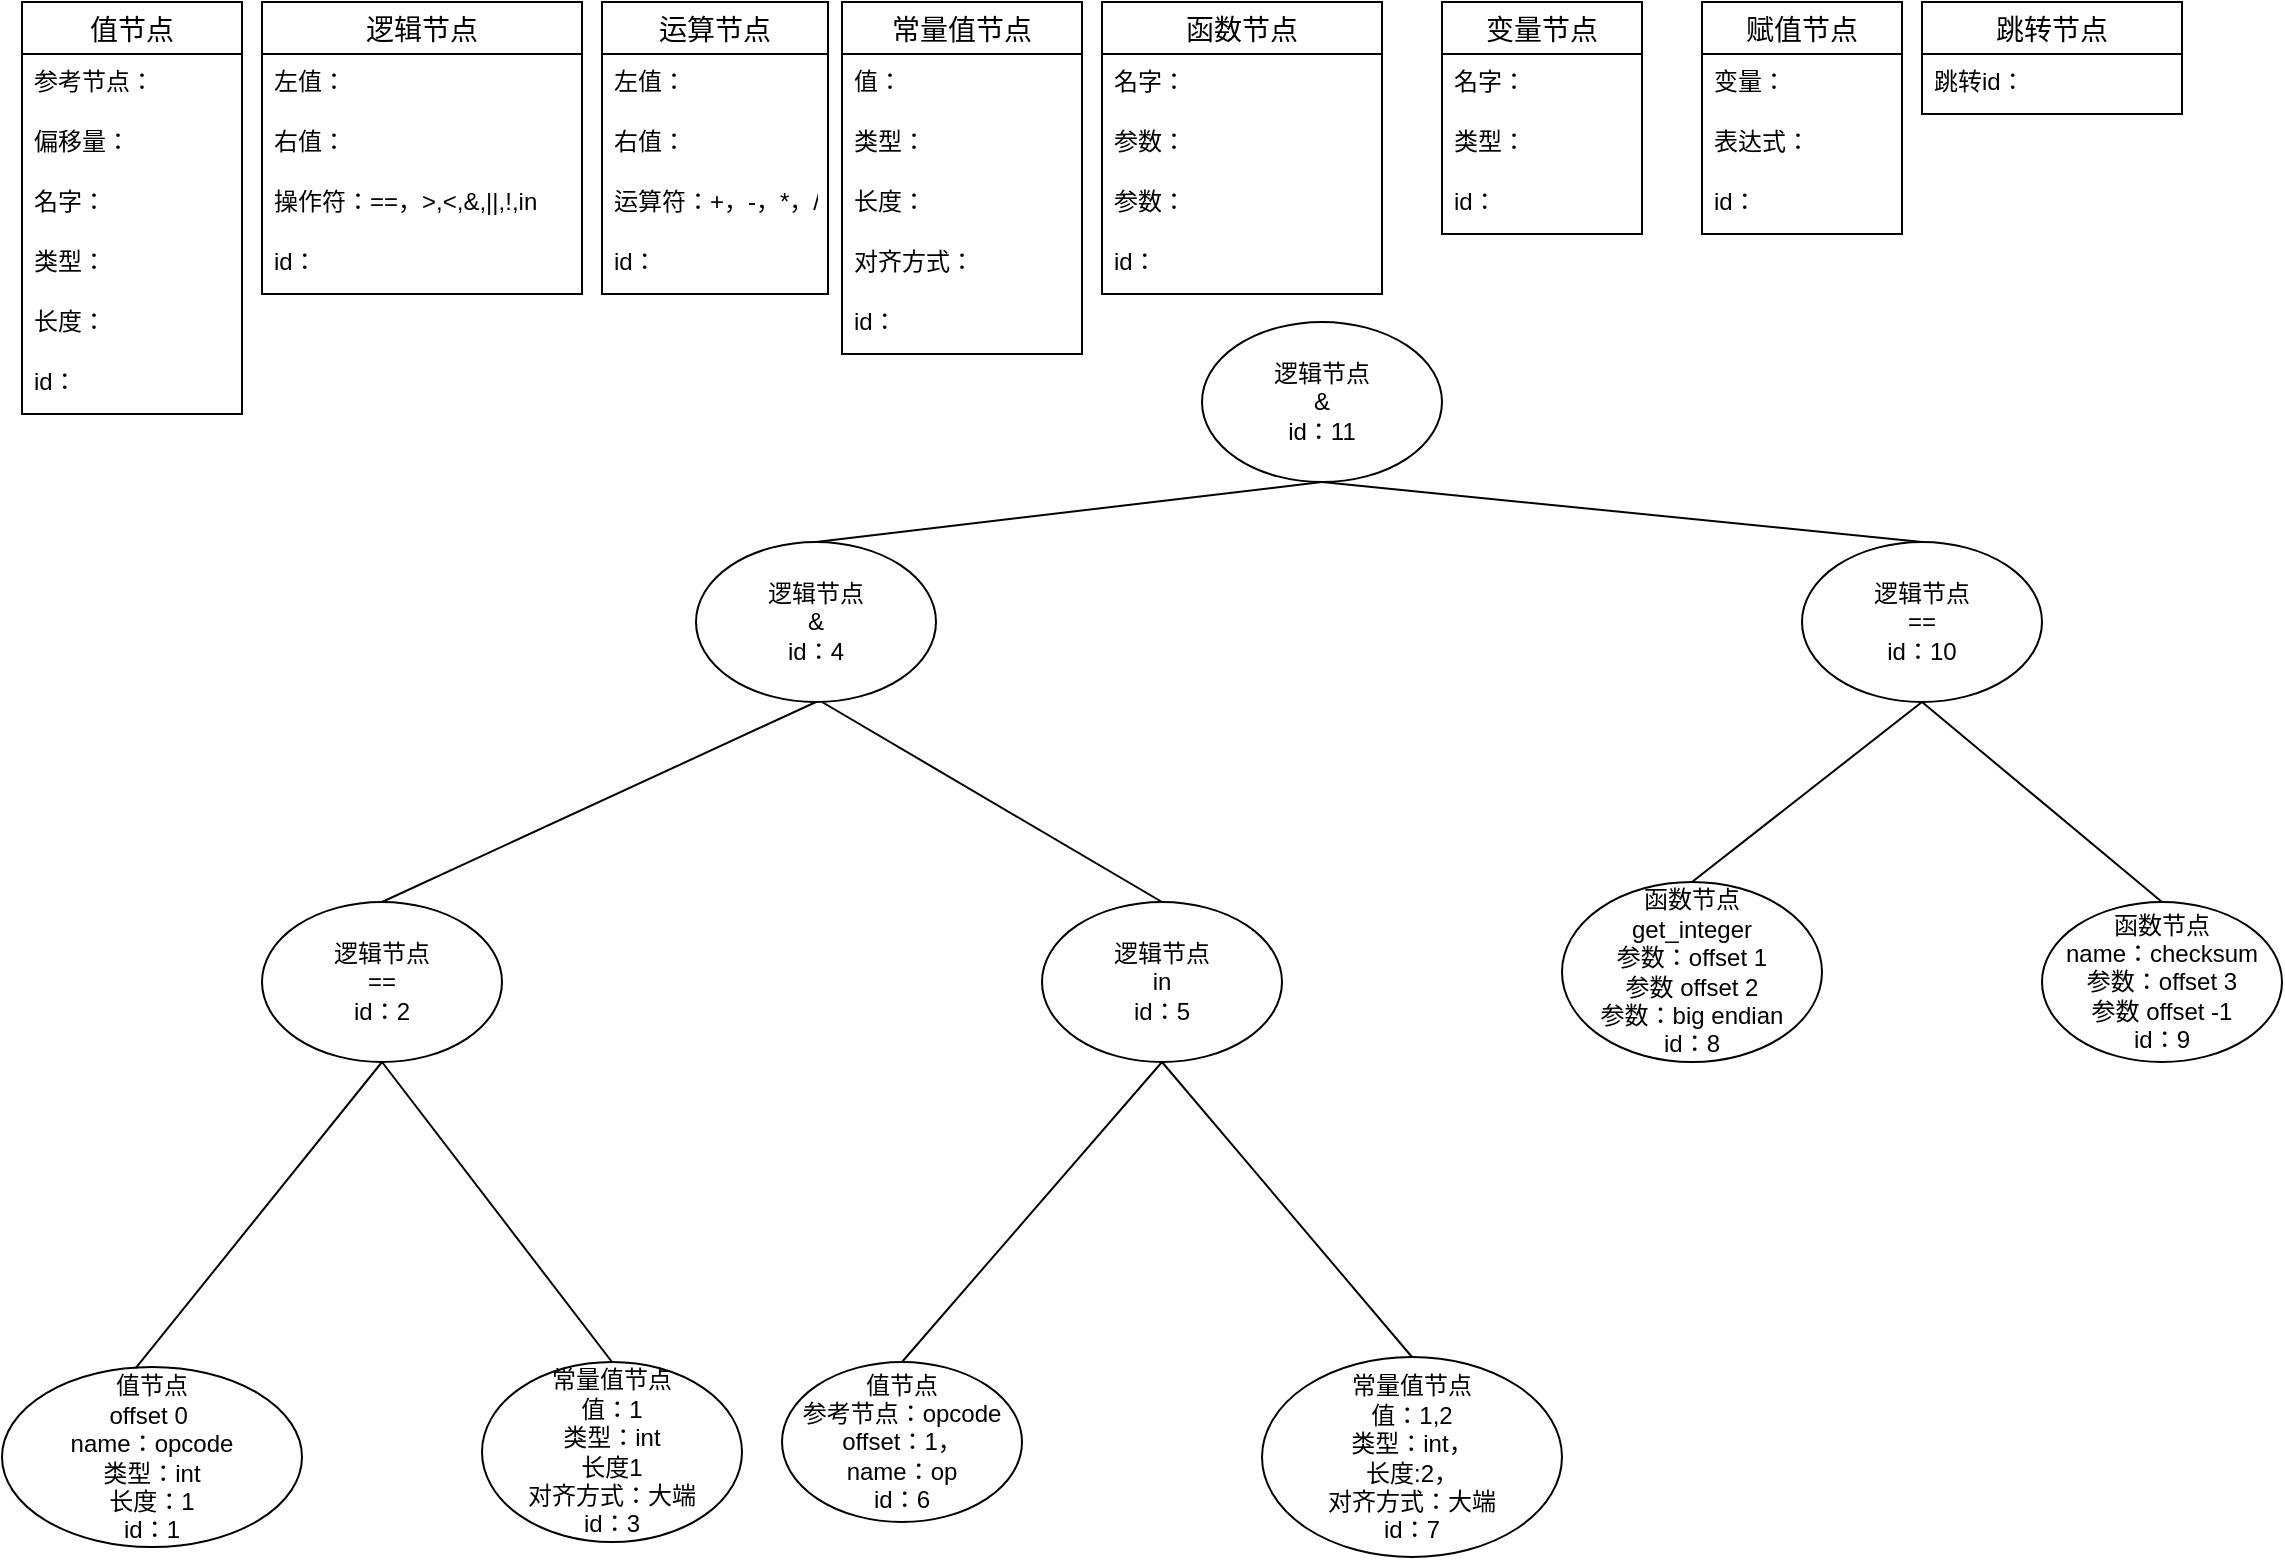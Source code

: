 <mxfile version="17.1.3" type="github">
  <diagram id="O3vF5IVw8UJ3JbansQLu" name="Page-1">
    <mxGraphModel dx="1589" dy="374" grid="1" gridSize="10" guides="1" tooltips="1" connect="1" arrows="1" fold="1" page="1" pageScale="1" pageWidth="827" pageHeight="1169" math="0" shadow="0">
      <root>
        <mxCell id="0" />
        <mxCell id="1" parent="0" />
        <mxCell id="PzEa61WQFkLlJApvxR5u-28" value="值节点" style="swimlane;fontStyle=0;childLayout=stackLayout;horizontal=1;startSize=26;horizontalStack=0;resizeParent=1;resizeParentMax=0;resizeLast=0;collapsible=1;marginBottom=0;align=center;fontSize=14;" parent="1" vertex="1">
          <mxGeometry x="-810" y="10" width="110" height="206" as="geometry">
            <mxRectangle x="455" y="820" width="50" height="26" as="alternateBounds" />
          </mxGeometry>
        </mxCell>
        <mxCell id="PzEa61WQFkLlJApvxR5u-29" value="参考节点：" style="text;strokeColor=none;fillColor=none;spacingLeft=4;spacingRight=4;overflow=hidden;rotatable=0;points=[[0,0.5],[1,0.5]];portConstraint=eastwest;fontSize=12;" parent="PzEa61WQFkLlJApvxR5u-28" vertex="1">
          <mxGeometry y="26" width="110" height="30" as="geometry" />
        </mxCell>
        <mxCell id="PzEa61WQFkLlJApvxR5u-30" value="偏移量：" style="text;strokeColor=none;fillColor=none;spacingLeft=4;spacingRight=4;overflow=hidden;rotatable=0;points=[[0,0.5],[1,0.5]];portConstraint=eastwest;fontSize=12;" parent="PzEa61WQFkLlJApvxR5u-28" vertex="1">
          <mxGeometry y="56" width="110" height="30" as="geometry" />
        </mxCell>
        <mxCell id="PzEa61WQFkLlJApvxR5u-60" value="名字：" style="text;strokeColor=none;fillColor=none;spacingLeft=4;spacingRight=4;overflow=hidden;rotatable=0;points=[[0,0.5],[1,0.5]];portConstraint=eastwest;fontSize=12;" parent="PzEa61WQFkLlJApvxR5u-28" vertex="1">
          <mxGeometry y="86" width="110" height="30" as="geometry" />
        </mxCell>
        <mxCell id="PzEa61WQFkLlJApvxR5u-65" value="类型：" style="text;strokeColor=none;fillColor=none;spacingLeft=4;spacingRight=4;overflow=hidden;rotatable=0;points=[[0,0.5],[1,0.5]];portConstraint=eastwest;fontSize=12;" parent="PzEa61WQFkLlJApvxR5u-28" vertex="1">
          <mxGeometry y="116" width="110" height="30" as="geometry" />
        </mxCell>
        <mxCell id="PzEa61WQFkLlJApvxR5u-126" value="长度：" style="text;strokeColor=none;fillColor=none;spacingLeft=4;spacingRight=4;overflow=hidden;rotatable=0;points=[[0,0.5],[1,0.5]];portConstraint=eastwest;fontSize=12;" parent="PzEa61WQFkLlJApvxR5u-28" vertex="1">
          <mxGeometry y="146" width="110" height="30" as="geometry" />
        </mxCell>
        <mxCell id="e8jfiabRRH70pPxa-1ID-1" value="id：" style="text;strokeColor=none;fillColor=none;spacingLeft=4;spacingRight=4;overflow=hidden;rotatable=0;points=[[0,0.5],[1,0.5]];portConstraint=eastwest;fontSize=12;" vertex="1" parent="PzEa61WQFkLlJApvxR5u-28">
          <mxGeometry y="176" width="110" height="30" as="geometry" />
        </mxCell>
        <mxCell id="PzEa61WQFkLlJApvxR5u-32" value="逻辑节点" style="swimlane;fontStyle=0;childLayout=stackLayout;horizontal=1;startSize=26;horizontalStack=0;resizeParent=1;resizeParentMax=0;resizeLast=0;collapsible=1;marginBottom=0;align=center;fontSize=14;" parent="1" vertex="1">
          <mxGeometry x="-690" y="10" width="160" height="146" as="geometry" />
        </mxCell>
        <mxCell id="PzEa61WQFkLlJApvxR5u-33" value="左值：" style="text;strokeColor=none;fillColor=none;spacingLeft=4;spacingRight=4;overflow=hidden;rotatable=0;points=[[0,0.5],[1,0.5]];portConstraint=eastwest;fontSize=12;" parent="PzEa61WQFkLlJApvxR5u-32" vertex="1">
          <mxGeometry y="26" width="160" height="30" as="geometry" />
        </mxCell>
        <mxCell id="PzEa61WQFkLlJApvxR5u-34" value="右值：" style="text;strokeColor=none;fillColor=none;spacingLeft=4;spacingRight=4;overflow=hidden;rotatable=0;points=[[0,0.5],[1,0.5]];portConstraint=eastwest;fontSize=12;" parent="PzEa61WQFkLlJApvxR5u-32" vertex="1">
          <mxGeometry y="56" width="160" height="30" as="geometry" />
        </mxCell>
        <mxCell id="PzEa61WQFkLlJApvxR5u-35" value="操作符：==，&gt;,&lt;,&amp;,||,!,in" style="text;strokeColor=none;fillColor=none;spacingLeft=4;spacingRight=4;overflow=hidden;rotatable=0;points=[[0,0.5],[1,0.5]];portConstraint=eastwest;fontSize=12;" parent="PzEa61WQFkLlJApvxR5u-32" vertex="1">
          <mxGeometry y="86" width="160" height="30" as="geometry" />
        </mxCell>
        <mxCell id="e8jfiabRRH70pPxa-1ID-2" value="id：" style="text;strokeColor=none;fillColor=none;spacingLeft=4;spacingRight=4;overflow=hidden;rotatable=0;points=[[0,0.5],[1,0.5]];portConstraint=eastwest;fontSize=12;" vertex="1" parent="PzEa61WQFkLlJApvxR5u-32">
          <mxGeometry y="116" width="160" height="30" as="geometry" />
        </mxCell>
        <mxCell id="PzEa61WQFkLlJApvxR5u-66" value="运算节点" style="swimlane;fontStyle=0;childLayout=stackLayout;horizontal=1;startSize=26;horizontalStack=0;resizeParent=1;resizeParentMax=0;resizeLast=0;collapsible=1;marginBottom=0;align=center;fontSize=14;" parent="1" vertex="1">
          <mxGeometry x="-520" y="10" width="113" height="146" as="geometry" />
        </mxCell>
        <mxCell id="PzEa61WQFkLlJApvxR5u-67" value="左值：" style="text;strokeColor=none;fillColor=none;spacingLeft=4;spacingRight=4;overflow=hidden;rotatable=0;points=[[0,0.5],[1,0.5]];portConstraint=eastwest;fontSize=12;" parent="PzEa61WQFkLlJApvxR5u-66" vertex="1">
          <mxGeometry y="26" width="113" height="30" as="geometry" />
        </mxCell>
        <mxCell id="PzEa61WQFkLlJApvxR5u-68" value="右值：" style="text;strokeColor=none;fillColor=none;spacingLeft=4;spacingRight=4;overflow=hidden;rotatable=0;points=[[0,0.5],[1,0.5]];portConstraint=eastwest;fontSize=12;" parent="PzEa61WQFkLlJApvxR5u-66" vertex="1">
          <mxGeometry y="56" width="113" height="30" as="geometry" />
        </mxCell>
        <mxCell id="PzEa61WQFkLlJApvxR5u-69" value="运算符：+，-，*，/" style="text;strokeColor=none;fillColor=none;spacingLeft=4;spacingRight=4;overflow=hidden;rotatable=0;points=[[0,0.5],[1,0.5]];portConstraint=eastwest;fontSize=12;" parent="PzEa61WQFkLlJApvxR5u-66" vertex="1">
          <mxGeometry y="86" width="113" height="30" as="geometry" />
        </mxCell>
        <mxCell id="e8jfiabRRH70pPxa-1ID-3" value="id：" style="text;strokeColor=none;fillColor=none;spacingLeft=4;spacingRight=4;overflow=hidden;rotatable=0;points=[[0,0.5],[1,0.5]];portConstraint=eastwest;fontSize=12;" vertex="1" parent="PzEa61WQFkLlJApvxR5u-66">
          <mxGeometry y="116" width="113" height="30" as="geometry" />
        </mxCell>
        <mxCell id="PzEa61WQFkLlJApvxR5u-70" value="常量值节点" style="swimlane;fontStyle=0;childLayout=stackLayout;horizontal=1;startSize=26;horizontalStack=0;resizeParent=1;resizeParentMax=0;resizeLast=0;collapsible=1;marginBottom=0;align=center;fontSize=14;" parent="1" vertex="1">
          <mxGeometry x="-400" y="10" width="120" height="176" as="geometry" />
        </mxCell>
        <mxCell id="PzEa61WQFkLlJApvxR5u-71" value="值：" style="text;strokeColor=none;fillColor=none;spacingLeft=4;spacingRight=4;overflow=hidden;rotatable=0;points=[[0,0.5],[1,0.5]];portConstraint=eastwest;fontSize=12;" parent="PzEa61WQFkLlJApvxR5u-70" vertex="1">
          <mxGeometry y="26" width="120" height="30" as="geometry" />
        </mxCell>
        <mxCell id="PzEa61WQFkLlJApvxR5u-72" value="类型：" style="text;strokeColor=none;fillColor=none;spacingLeft=4;spacingRight=4;overflow=hidden;rotatable=0;points=[[0,0.5],[1,0.5]];portConstraint=eastwest;fontSize=12;" parent="PzEa61WQFkLlJApvxR5u-70" vertex="1">
          <mxGeometry y="56" width="120" height="30" as="geometry" />
        </mxCell>
        <mxCell id="PzEa61WQFkLlJApvxR5u-73" value="长度：" style="text;strokeColor=none;fillColor=none;spacingLeft=4;spacingRight=4;overflow=hidden;rotatable=0;points=[[0,0.5],[1,0.5]];portConstraint=eastwest;fontSize=12;" parent="PzEa61WQFkLlJApvxR5u-70" vertex="1">
          <mxGeometry y="86" width="120" height="30" as="geometry" />
        </mxCell>
        <mxCell id="PzEa61WQFkLlJApvxR5u-74" value="对齐方式：" style="text;strokeColor=none;fillColor=none;spacingLeft=4;spacingRight=4;overflow=hidden;rotatable=0;points=[[0,0.5],[1,0.5]];portConstraint=eastwest;fontSize=12;" parent="PzEa61WQFkLlJApvxR5u-70" vertex="1">
          <mxGeometry y="116" width="120" height="30" as="geometry" />
        </mxCell>
        <mxCell id="e8jfiabRRH70pPxa-1ID-4" value="id：" style="text;strokeColor=none;fillColor=none;spacingLeft=4;spacingRight=4;overflow=hidden;rotatable=0;points=[[0,0.5],[1,0.5]];portConstraint=eastwest;fontSize=12;" vertex="1" parent="PzEa61WQFkLlJApvxR5u-70">
          <mxGeometry y="146" width="120" height="30" as="geometry" />
        </mxCell>
        <mxCell id="PzEa61WQFkLlJApvxR5u-75" value="函数节点" style="swimlane;fontStyle=0;childLayout=stackLayout;horizontal=1;startSize=26;horizontalStack=0;resizeParent=1;resizeParentMax=0;resizeLast=0;collapsible=1;marginBottom=0;align=center;fontSize=14;" parent="1" vertex="1">
          <mxGeometry x="-270" y="10" width="140" height="146" as="geometry" />
        </mxCell>
        <mxCell id="PzEa61WQFkLlJApvxR5u-76" value="名字：" style="text;strokeColor=none;fillColor=none;spacingLeft=4;spacingRight=4;overflow=hidden;rotatable=0;points=[[0,0.5],[1,0.5]];portConstraint=eastwest;fontSize=12;" parent="PzEa61WQFkLlJApvxR5u-75" vertex="1">
          <mxGeometry y="26" width="140" height="30" as="geometry" />
        </mxCell>
        <mxCell id="PzEa61WQFkLlJApvxR5u-77" value="参数：" style="text;strokeColor=none;fillColor=none;spacingLeft=4;spacingRight=4;overflow=hidden;rotatable=0;points=[[0,0.5],[1,0.5]];portConstraint=eastwest;fontSize=12;" parent="PzEa61WQFkLlJApvxR5u-75" vertex="1">
          <mxGeometry y="56" width="140" height="30" as="geometry" />
        </mxCell>
        <mxCell id="PzEa61WQFkLlJApvxR5u-78" value="参数：" style="text;strokeColor=none;fillColor=none;spacingLeft=4;spacingRight=4;overflow=hidden;rotatable=0;points=[[0,0.5],[1,0.5]];portConstraint=eastwest;fontSize=12;" parent="PzEa61WQFkLlJApvxR5u-75" vertex="1">
          <mxGeometry y="86" width="140" height="30" as="geometry" />
        </mxCell>
        <mxCell id="e8jfiabRRH70pPxa-1ID-5" value="id：" style="text;strokeColor=none;fillColor=none;spacingLeft=4;spacingRight=4;overflow=hidden;rotatable=0;points=[[0,0.5],[1,0.5]];portConstraint=eastwest;fontSize=12;" vertex="1" parent="PzEa61WQFkLlJApvxR5u-75">
          <mxGeometry y="116" width="140" height="30" as="geometry" />
        </mxCell>
        <mxCell id="PzEa61WQFkLlJApvxR5u-92" value="变量节点" style="swimlane;fontStyle=0;childLayout=stackLayout;horizontal=1;startSize=26;horizontalStack=0;resizeParent=1;resizeParentMax=0;resizeLast=0;collapsible=1;marginBottom=0;align=center;fontSize=14;" parent="1" vertex="1">
          <mxGeometry x="-100" y="10" width="100" height="116" as="geometry" />
        </mxCell>
        <mxCell id="PzEa61WQFkLlJApvxR5u-93" value="名字：" style="text;strokeColor=none;fillColor=none;spacingLeft=4;spacingRight=4;overflow=hidden;rotatable=0;points=[[0,0.5],[1,0.5]];portConstraint=eastwest;fontSize=12;" parent="PzEa61WQFkLlJApvxR5u-92" vertex="1">
          <mxGeometry y="26" width="100" height="30" as="geometry" />
        </mxCell>
        <mxCell id="PzEa61WQFkLlJApvxR5u-94" value="类型：" style="text;strokeColor=none;fillColor=none;spacingLeft=4;spacingRight=4;overflow=hidden;rotatable=0;points=[[0,0.5],[1,0.5]];portConstraint=eastwest;fontSize=12;" parent="PzEa61WQFkLlJApvxR5u-92" vertex="1">
          <mxGeometry y="56" width="100" height="30" as="geometry" />
        </mxCell>
        <mxCell id="e8jfiabRRH70pPxa-1ID-6" value="id：" style="text;strokeColor=none;fillColor=none;spacingLeft=4;spacingRight=4;overflow=hidden;rotatable=0;points=[[0,0.5],[1,0.5]];portConstraint=eastwest;fontSize=12;" vertex="1" parent="PzEa61WQFkLlJApvxR5u-92">
          <mxGeometry y="86" width="100" height="30" as="geometry" />
        </mxCell>
        <mxCell id="PzEa61WQFkLlJApvxR5u-96" value="赋值节点" style="swimlane;fontStyle=0;childLayout=stackLayout;horizontal=1;startSize=26;horizontalStack=0;resizeParent=1;resizeParentMax=0;resizeLast=0;collapsible=1;marginBottom=0;align=center;fontSize=14;" parent="1" vertex="1">
          <mxGeometry x="30" y="10" width="100" height="116" as="geometry" />
        </mxCell>
        <mxCell id="PzEa61WQFkLlJApvxR5u-97" value="变量：" style="text;strokeColor=none;fillColor=none;spacingLeft=4;spacingRight=4;overflow=hidden;rotatable=0;points=[[0,0.5],[1,0.5]];portConstraint=eastwest;fontSize=12;" parent="PzEa61WQFkLlJApvxR5u-96" vertex="1">
          <mxGeometry y="26" width="100" height="30" as="geometry" />
        </mxCell>
        <mxCell id="PzEa61WQFkLlJApvxR5u-98" value="表达式：" style="text;strokeColor=none;fillColor=none;spacingLeft=4;spacingRight=4;overflow=hidden;rotatable=0;points=[[0,0.5],[1,0.5]];portConstraint=eastwest;fontSize=12;" parent="PzEa61WQFkLlJApvxR5u-96" vertex="1">
          <mxGeometry y="56" width="100" height="30" as="geometry" />
        </mxCell>
        <mxCell id="e8jfiabRRH70pPxa-1ID-7" value="id：" style="text;strokeColor=none;fillColor=none;spacingLeft=4;spacingRight=4;overflow=hidden;rotatable=0;points=[[0,0.5],[1,0.5]];portConstraint=eastwest;fontSize=12;" vertex="1" parent="PzEa61WQFkLlJApvxR5u-96">
          <mxGeometry y="86" width="100" height="30" as="geometry" />
        </mxCell>
        <mxCell id="PzEa61WQFkLlJApvxR5u-100" value="跳转节点" style="swimlane;fontStyle=0;childLayout=stackLayout;horizontal=1;startSize=26;horizontalStack=0;resizeParent=1;resizeParentMax=0;resizeLast=0;collapsible=1;marginBottom=0;align=center;fontSize=14;" parent="1" vertex="1">
          <mxGeometry x="140" y="10" width="130" height="56" as="geometry" />
        </mxCell>
        <mxCell id="PzEa61WQFkLlJApvxR5u-101" value="跳转id：" style="text;strokeColor=none;fillColor=none;spacingLeft=4;spacingRight=4;overflow=hidden;rotatable=0;points=[[0,0.5],[1,0.5]];portConstraint=eastwest;fontSize=12;" parent="PzEa61WQFkLlJApvxR5u-100" vertex="1">
          <mxGeometry y="26" width="130" height="30" as="geometry" />
        </mxCell>
        <mxCell id="PzEa61WQFkLlJApvxR5u-104" value="逻辑节点&lt;br&gt;&amp;amp;&lt;br&gt;id：11" style="ellipse;whiteSpace=wrap;html=1;" parent="1" vertex="1">
          <mxGeometry x="-220" y="170" width="120" height="80" as="geometry" />
        </mxCell>
        <mxCell id="PzEa61WQFkLlJApvxR5u-105" value="逻辑节点&lt;br&gt;&amp;amp;&lt;br&gt;id：4" style="ellipse;whiteSpace=wrap;html=1;" parent="1" vertex="1">
          <mxGeometry x="-473" y="280" width="120" height="80" as="geometry" />
        </mxCell>
        <mxCell id="PzEa61WQFkLlJApvxR5u-106" value="逻辑节点&lt;br&gt;in&lt;br&gt;id：5" style="ellipse;whiteSpace=wrap;html=1;" parent="1" vertex="1">
          <mxGeometry x="-300" y="460" width="120" height="80" as="geometry" />
        </mxCell>
        <mxCell id="PzEa61WQFkLlJApvxR5u-108" value="逻辑节点&lt;br&gt;==&lt;br&gt;id：2" style="ellipse;whiteSpace=wrap;html=1;" parent="1" vertex="1">
          <mxGeometry x="-690" y="460" width="120" height="80" as="geometry" />
        </mxCell>
        <mxCell id="PzEa61WQFkLlJApvxR5u-109" value="值节点&lt;br&gt;offset 0&amp;nbsp;&lt;br&gt;name：opcode&lt;br&gt;类型：int&lt;br&gt;长度：1&lt;br&gt;id：1" style="ellipse;whiteSpace=wrap;html=1;" parent="1" vertex="1">
          <mxGeometry x="-820" y="692.5" width="150" height="90" as="geometry" />
        </mxCell>
        <mxCell id="PzEa61WQFkLlJApvxR5u-110" value="值节点&lt;br&gt;参考节点：opcode&lt;br&gt;offset：1，&lt;br&gt;name：op&lt;br&gt;id：6" style="ellipse;whiteSpace=wrap;html=1;" parent="1" vertex="1">
          <mxGeometry x="-430" y="690" width="120" height="80" as="geometry" />
        </mxCell>
        <mxCell id="PzEa61WQFkLlJApvxR5u-111" value="常量值节点&lt;br&gt;值：1&lt;br&gt;类型：int&lt;br&gt;长度1&lt;br&gt;对齐方式：大端&lt;br&gt;id：3" style="ellipse;whiteSpace=wrap;html=1;" parent="1" vertex="1">
          <mxGeometry x="-580" y="690" width="130" height="90" as="geometry" />
        </mxCell>
        <mxCell id="PzEa61WQFkLlJApvxR5u-112" value="常量值节点&lt;br&gt;值：1,2&lt;br&gt;类型：int，&lt;br&gt;长度:2，&lt;br&gt;对齐方式：大端&lt;br&gt;id：7" style="ellipse;whiteSpace=wrap;html=1;" parent="1" vertex="1">
          <mxGeometry x="-190" y="687.5" width="150" height="100" as="geometry" />
        </mxCell>
        <mxCell id="PzEa61WQFkLlJApvxR5u-113" value="逻辑节点&lt;br&gt;==&lt;br&gt;id：10" style="ellipse;whiteSpace=wrap;html=1;" parent="1" vertex="1">
          <mxGeometry x="80" y="280" width="120" height="80" as="geometry" />
        </mxCell>
        <mxCell id="PzEa61WQFkLlJApvxR5u-114" value="函数节点&lt;br&gt;get_integer&lt;br&gt;参数：offset 1&lt;br&gt;参数 offset 2&lt;br&gt;参数：big endian&lt;br&gt;id：8" style="ellipse;whiteSpace=wrap;html=1;" parent="1" vertex="1">
          <mxGeometry x="-40" y="450" width="130" height="90" as="geometry" />
        </mxCell>
        <mxCell id="PzEa61WQFkLlJApvxR5u-115" value="函数节点&lt;br&gt;name：checksum&lt;br&gt;参数：offset 3&lt;br&gt;参数 offset -1&lt;br&gt;id：9" style="ellipse;whiteSpace=wrap;html=1;" parent="1" vertex="1">
          <mxGeometry x="200" y="460" width="120" height="80" as="geometry" />
        </mxCell>
        <mxCell id="PzEa61WQFkLlJApvxR5u-116" value="" style="endArrow=none;html=1;rounded=0;exitX=0.445;exitY=0.008;exitDx=0;exitDy=0;exitPerimeter=0;entryX=0.5;entryY=1;entryDx=0;entryDy=0;" parent="1" source="PzEa61WQFkLlJApvxR5u-109" target="PzEa61WQFkLlJApvxR5u-108" edge="1">
          <mxGeometry width="50" height="50" relative="1" as="geometry">
            <mxPoint x="-660" y="590" as="sourcePoint" />
            <mxPoint x="-610" y="540" as="targetPoint" />
          </mxGeometry>
        </mxCell>
        <mxCell id="PzEa61WQFkLlJApvxR5u-117" value="" style="endArrow=none;html=1;rounded=0;exitX=0.5;exitY=0;exitDx=0;exitDy=0;" parent="1" source="PzEa61WQFkLlJApvxR5u-111" edge="1">
          <mxGeometry width="50" height="50" relative="1" as="geometry">
            <mxPoint x="-620" y="610" as="sourcePoint" />
            <mxPoint x="-630" y="540" as="targetPoint" />
          </mxGeometry>
        </mxCell>
        <mxCell id="PzEa61WQFkLlJApvxR5u-118" value="" style="endArrow=none;html=1;rounded=0;entryX=0.5;entryY=1;entryDx=0;entryDy=0;exitX=0.5;exitY=0;exitDx=0;exitDy=0;" parent="1" source="PzEa61WQFkLlJApvxR5u-110" target="PzEa61WQFkLlJApvxR5u-106" edge="1">
          <mxGeometry width="50" height="50" relative="1" as="geometry">
            <mxPoint x="-310" y="620" as="sourcePoint" />
            <mxPoint x="-260" y="570" as="targetPoint" />
          </mxGeometry>
        </mxCell>
        <mxCell id="PzEa61WQFkLlJApvxR5u-119" value="" style="endArrow=none;html=1;rounded=0;entryX=0.5;entryY=1;entryDx=0;entryDy=0;exitX=0.5;exitY=0;exitDx=0;exitDy=0;" parent="1" source="PzEa61WQFkLlJApvxR5u-112" target="PzEa61WQFkLlJApvxR5u-106" edge="1">
          <mxGeometry width="50" height="50" relative="1" as="geometry">
            <mxPoint x="-210" y="620" as="sourcePoint" />
            <mxPoint x="-160" y="570" as="targetPoint" />
          </mxGeometry>
        </mxCell>
        <mxCell id="PzEa61WQFkLlJApvxR5u-120" value="" style="endArrow=none;html=1;rounded=0;entryX=0.5;entryY=1;entryDx=0;entryDy=0;exitX=0.5;exitY=0;exitDx=0;exitDy=0;" parent="1" source="PzEa61WQFkLlJApvxR5u-108" target="PzEa61WQFkLlJApvxR5u-105" edge="1">
          <mxGeometry width="50" height="50" relative="1" as="geometry">
            <mxPoint x="-490" y="420" as="sourcePoint" />
            <mxPoint x="-440" y="370" as="targetPoint" />
          </mxGeometry>
        </mxCell>
        <mxCell id="PzEa61WQFkLlJApvxR5u-121" value="" style="endArrow=none;html=1;rounded=0;exitX=0.5;exitY=0;exitDx=0;exitDy=0;" parent="1" source="PzEa61WQFkLlJApvxR5u-106" edge="1">
          <mxGeometry width="50" height="50" relative="1" as="geometry">
            <mxPoint x="-380" y="430" as="sourcePoint" />
            <mxPoint x="-410" y="360" as="targetPoint" />
          </mxGeometry>
        </mxCell>
        <mxCell id="PzEa61WQFkLlJApvxR5u-122" value="" style="endArrow=none;html=1;rounded=0;entryX=0.5;entryY=1;entryDx=0;entryDy=0;exitX=0.5;exitY=0;exitDx=0;exitDy=0;" parent="1" source="PzEa61WQFkLlJApvxR5u-105" target="PzEa61WQFkLlJApvxR5u-104" edge="1">
          <mxGeometry width="50" height="50" relative="1" as="geometry">
            <mxPoint x="-190" y="300" as="sourcePoint" />
            <mxPoint x="-140" y="250" as="targetPoint" />
          </mxGeometry>
        </mxCell>
        <mxCell id="PzEa61WQFkLlJApvxR5u-123" value="" style="endArrow=none;html=1;rounded=0;exitX=0.5;exitY=0;exitDx=0;exitDy=0;" parent="1" source="PzEa61WQFkLlJApvxR5u-113" edge="1">
          <mxGeometry width="50" height="50" relative="1" as="geometry">
            <mxPoint x="-60" y="320" as="sourcePoint" />
            <mxPoint x="-160" y="250" as="targetPoint" />
          </mxGeometry>
        </mxCell>
        <mxCell id="PzEa61WQFkLlJApvxR5u-124" value="" style="endArrow=none;html=1;rounded=0;entryX=0.5;entryY=1;entryDx=0;entryDy=0;exitX=0.5;exitY=0;exitDx=0;exitDy=0;" parent="1" source="PzEa61WQFkLlJApvxR5u-114" target="PzEa61WQFkLlJApvxR5u-113" edge="1">
          <mxGeometry width="50" height="50" relative="1" as="geometry">
            <mxPoint x="80" y="430" as="sourcePoint" />
            <mxPoint x="130" y="380" as="targetPoint" />
          </mxGeometry>
        </mxCell>
        <mxCell id="PzEa61WQFkLlJApvxR5u-125" value="" style="endArrow=none;html=1;rounded=0;entryX=0.5;entryY=1;entryDx=0;entryDy=0;exitX=0.5;exitY=0;exitDx=0;exitDy=0;" parent="1" source="PzEa61WQFkLlJApvxR5u-115" target="PzEa61WQFkLlJApvxR5u-113" edge="1">
          <mxGeometry width="50" height="50" relative="1" as="geometry">
            <mxPoint x="160" y="420" as="sourcePoint" />
            <mxPoint x="210" y="370" as="targetPoint" />
          </mxGeometry>
        </mxCell>
      </root>
    </mxGraphModel>
  </diagram>
</mxfile>
